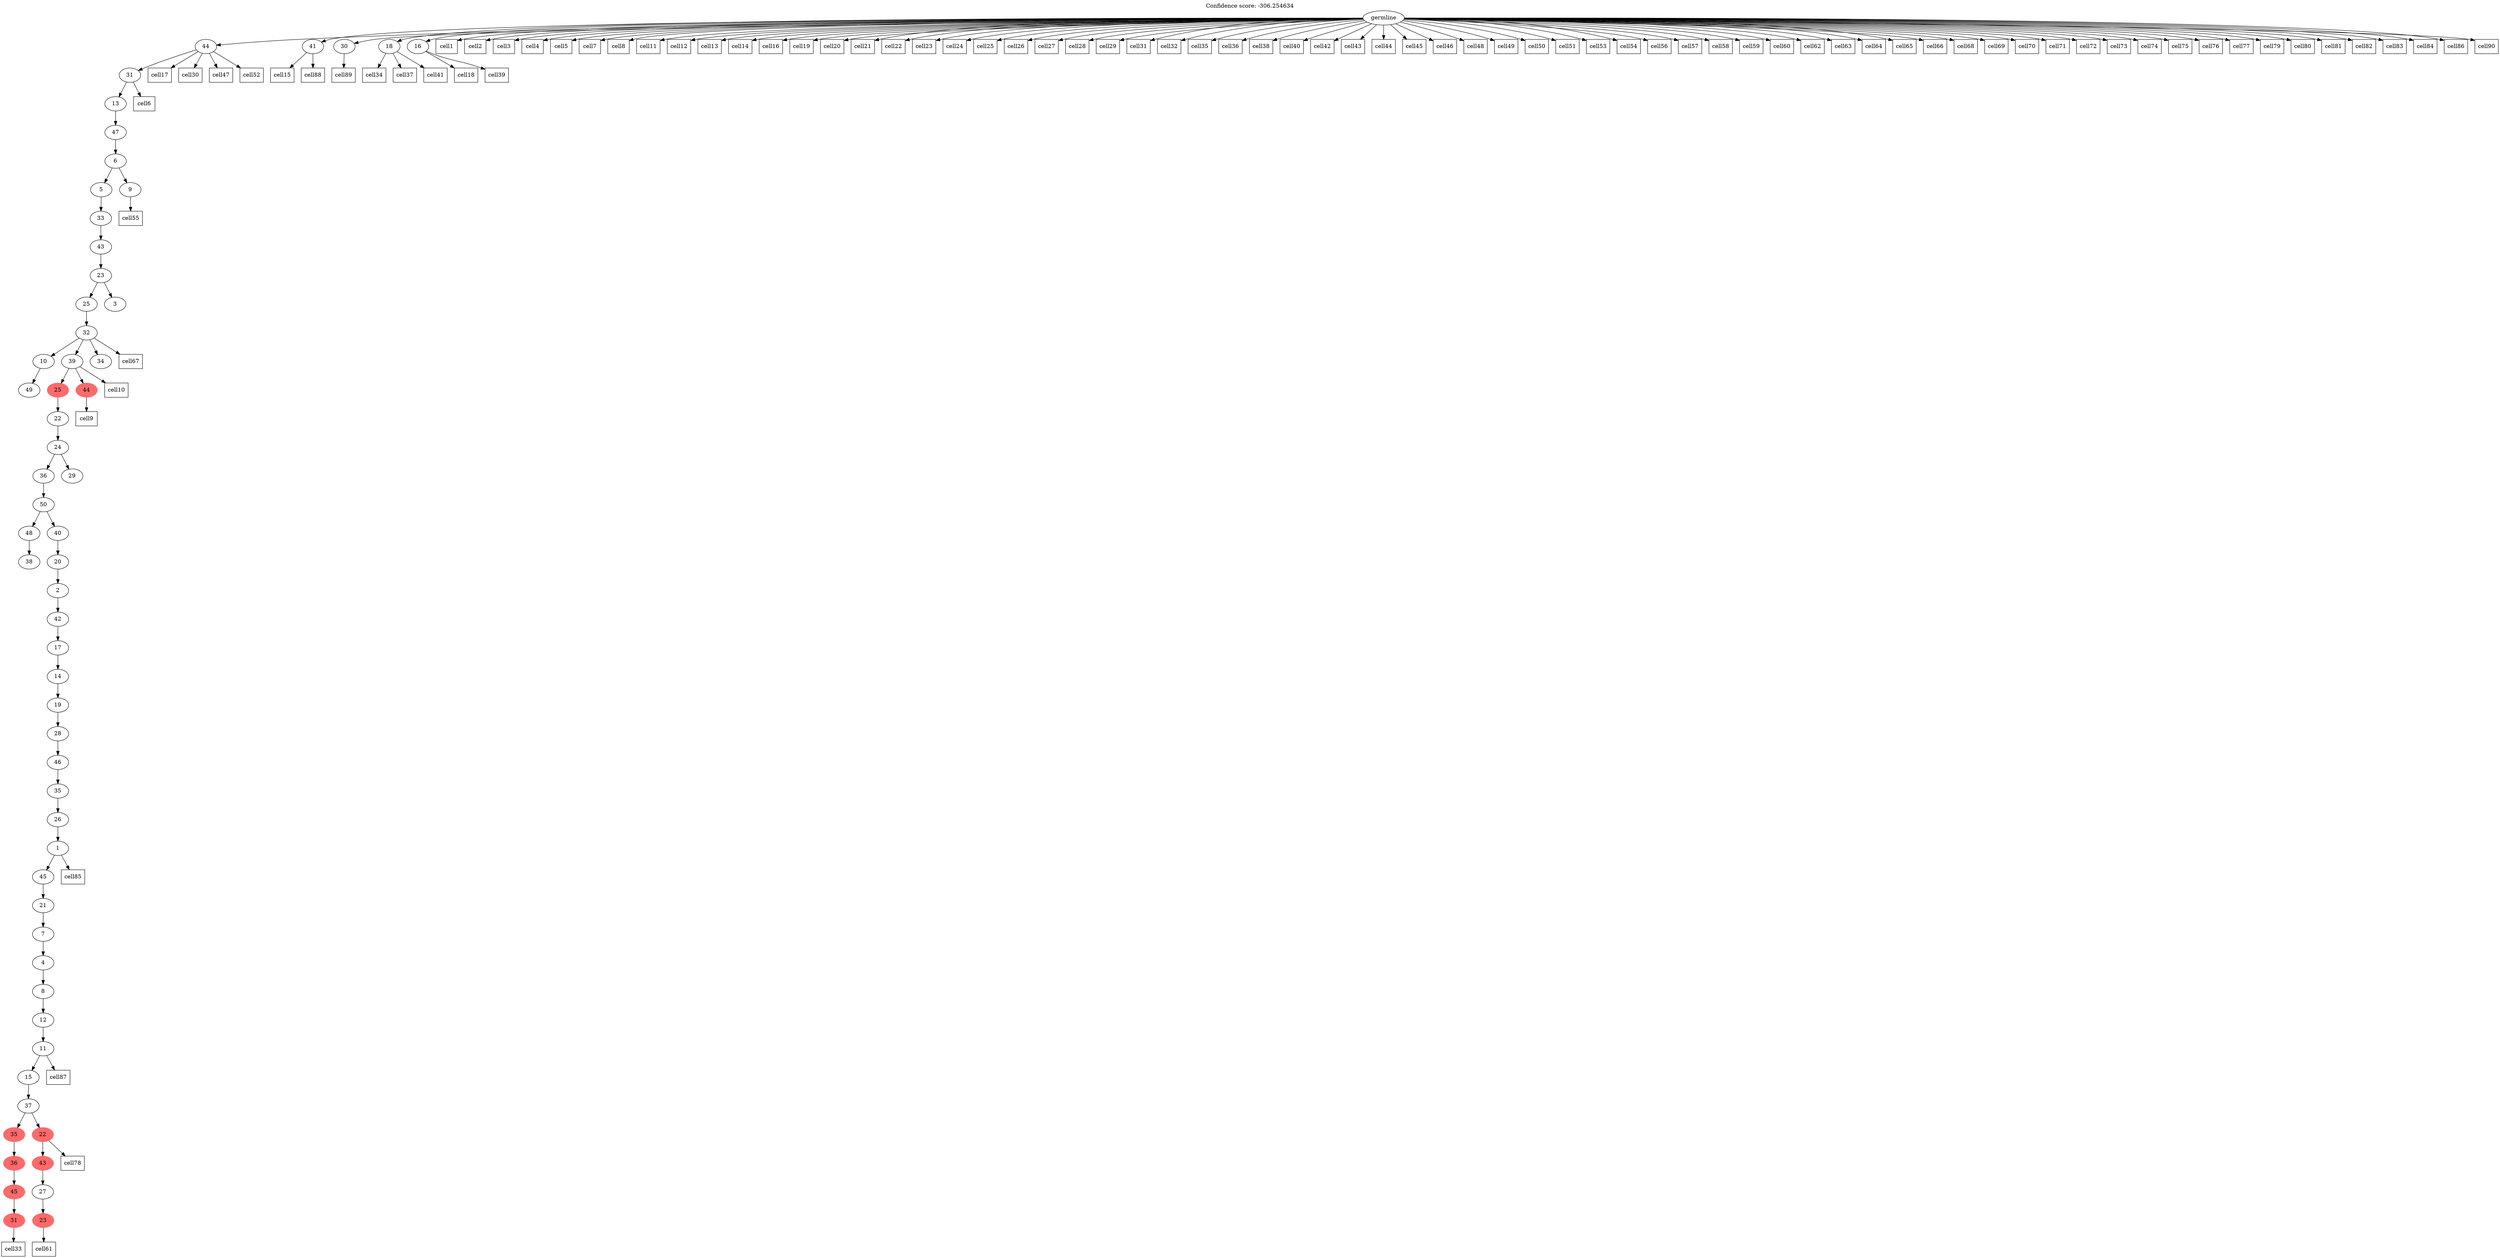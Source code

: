digraph g {
	"53" -> "54";
	"54" [label="49"];
	"49" -> "50";
	"50" [label="38"];
	"47" -> "48";
	"48" [color=indianred1, style=filled, label="31"];
	"46" -> "47";
	"47" [color=indianred1, style=filled, label="45"];
	"45" -> "46";
	"46" [color=indianred1, style=filled, label="36"];
	"43" -> "44";
	"44" [color=indianred1, style=filled, label="23"];
	"42" -> "43";
	"43" [label="27"];
	"41" -> "42";
	"42" [color=indianred1, style=filled, label="43"];
	"40" -> "41";
	"41" [color=indianred1, style=filled, label="22"];
	"40" -> "45";
	"45" [color=indianred1, style=filled, label="35"];
	"39" -> "40";
	"40" [label="37"];
	"38" -> "39";
	"39" [label="15"];
	"37" -> "38";
	"38" [label="11"];
	"36" -> "37";
	"37" [label="12"];
	"35" -> "36";
	"36" [label="8"];
	"34" -> "35";
	"35" [label="4"];
	"33" -> "34";
	"34" [label="7"];
	"32" -> "33";
	"33" [label="21"];
	"31" -> "32";
	"32" [label="45"];
	"30" -> "31";
	"31" [label="1"];
	"29" -> "30";
	"30" [label="26"];
	"28" -> "29";
	"29" [label="35"];
	"27" -> "28";
	"28" [label="46"];
	"26" -> "27";
	"27" [label="28"];
	"25" -> "26";
	"26" [label="19"];
	"24" -> "25";
	"25" [label="14"];
	"23" -> "24";
	"24" [label="17"];
	"22" -> "23";
	"23" [label="42"];
	"21" -> "22";
	"22" [label="2"];
	"20" -> "21";
	"21" [label="20"];
	"19" -> "20";
	"20" [label="40"];
	"19" -> "49";
	"49" [label="48"];
	"18" -> "19";
	"19" [label="50"];
	"17" -> "18";
	"18" [label="36"];
	"17" -> "51";
	"51" [label="29"];
	"16" -> "17";
	"17" [label="24"];
	"15" -> "16";
	"16" [label="22"];
	"14" -> "15";
	"15" [color=indianred1, style=filled, label="25"];
	"14" -> "52";
	"52" [color=indianred1, style=filled, label="44"];
	"13" -> "14";
	"14" [label="39"];
	"13" -> "53";
	"53" [label="10"];
	"13" -> "55";
	"55" [label="34"];
	"12" -> "13";
	"13" [label="32"];
	"11" -> "12";
	"12" [label="25"];
	"11" -> "56";
	"56" [label="3"];
	"10" -> "11";
	"11" [label="23"];
	"9" -> "10";
	"10" [label="43"];
	"8" -> "9";
	"9" [label="33"];
	"7" -> "8";
	"8" [label="5"];
	"7" -> "57";
	"57" [label="9"];
	"6" -> "7";
	"7" [label="6"];
	"5" -> "6";
	"6" [label="47"];
	"4" -> "5";
	"5" [label="13"];
	"3" -> "4";
	"4" [label="31"];
	"0" -> "1";
	"1" [label="41"];
	"0" -> "2";
	"2" [label="30"];
	"0" -> "3";
	"3" [label="44"];
	"0" -> "58";
	"58" [label="18"];
	"0" -> "59";
	"59" [label="16"];
	"0" [label="germline"];
	"0" -> "cell1";
	"cell1" [shape=box];
	"0" -> "cell2";
	"cell2" [shape=box];
	"0" -> "cell3";
	"cell3" [shape=box];
	"0" -> "cell4";
	"cell4" [shape=box];
	"0" -> "cell5";
	"cell5" [shape=box];
	"4" -> "cell6";
	"cell6" [shape=box];
	"0" -> "cell7";
	"cell7" [shape=box];
	"0" -> "cell8";
	"cell8" [shape=box];
	"52" -> "cell9";
	"cell9" [shape=box];
	"14" -> "cell10";
	"cell10" [shape=box];
	"0" -> "cell11";
	"cell11" [shape=box];
	"0" -> "cell12";
	"cell12" [shape=box];
	"0" -> "cell13";
	"cell13" [shape=box];
	"0" -> "cell14";
	"cell14" [shape=box];
	"1" -> "cell15";
	"cell15" [shape=box];
	"0" -> "cell16";
	"cell16" [shape=box];
	"3" -> "cell17";
	"cell17" [shape=box];
	"59" -> "cell18";
	"cell18" [shape=box];
	"0" -> "cell19";
	"cell19" [shape=box];
	"0" -> "cell20";
	"cell20" [shape=box];
	"0" -> "cell21";
	"cell21" [shape=box];
	"0" -> "cell22";
	"cell22" [shape=box];
	"0" -> "cell23";
	"cell23" [shape=box];
	"0" -> "cell24";
	"cell24" [shape=box];
	"0" -> "cell25";
	"cell25" [shape=box];
	"0" -> "cell26";
	"cell26" [shape=box];
	"0" -> "cell27";
	"cell27" [shape=box];
	"0" -> "cell28";
	"cell28" [shape=box];
	"0" -> "cell29";
	"cell29" [shape=box];
	"3" -> "cell30";
	"cell30" [shape=box];
	"0" -> "cell31";
	"cell31" [shape=box];
	"0" -> "cell32";
	"cell32" [shape=box];
	"48" -> "cell33";
	"cell33" [shape=box];
	"58" -> "cell34";
	"cell34" [shape=box];
	"0" -> "cell35";
	"cell35" [shape=box];
	"0" -> "cell36";
	"cell36" [shape=box];
	"58" -> "cell37";
	"cell37" [shape=box];
	"0" -> "cell38";
	"cell38" [shape=box];
	"59" -> "cell39";
	"cell39" [shape=box];
	"0" -> "cell40";
	"cell40" [shape=box];
	"58" -> "cell41";
	"cell41" [shape=box];
	"0" -> "cell42";
	"cell42" [shape=box];
	"0" -> "cell43";
	"cell43" [shape=box];
	"0" -> "cell44";
	"cell44" [shape=box];
	"0" -> "cell45";
	"cell45" [shape=box];
	"0" -> "cell46";
	"cell46" [shape=box];
	"3" -> "cell47";
	"cell47" [shape=box];
	"0" -> "cell48";
	"cell48" [shape=box];
	"0" -> "cell49";
	"cell49" [shape=box];
	"0" -> "cell50";
	"cell50" [shape=box];
	"0" -> "cell51";
	"cell51" [shape=box];
	"3" -> "cell52";
	"cell52" [shape=box];
	"0" -> "cell53";
	"cell53" [shape=box];
	"0" -> "cell54";
	"cell54" [shape=box];
	"57" -> "cell55";
	"cell55" [shape=box];
	"0" -> "cell56";
	"cell56" [shape=box];
	"0" -> "cell57";
	"cell57" [shape=box];
	"0" -> "cell58";
	"cell58" [shape=box];
	"0" -> "cell59";
	"cell59" [shape=box];
	"0" -> "cell60";
	"cell60" [shape=box];
	"44" -> "cell61";
	"cell61" [shape=box];
	"0" -> "cell62";
	"cell62" [shape=box];
	"0" -> "cell63";
	"cell63" [shape=box];
	"0" -> "cell64";
	"cell64" [shape=box];
	"0" -> "cell65";
	"cell65" [shape=box];
	"0" -> "cell66";
	"cell66" [shape=box];
	"13" -> "cell67";
	"cell67" [shape=box];
	"0" -> "cell68";
	"cell68" [shape=box];
	"0" -> "cell69";
	"cell69" [shape=box];
	"0" -> "cell70";
	"cell70" [shape=box];
	"0" -> "cell71";
	"cell71" [shape=box];
	"0" -> "cell72";
	"cell72" [shape=box];
	"0" -> "cell73";
	"cell73" [shape=box];
	"0" -> "cell74";
	"cell74" [shape=box];
	"0" -> "cell75";
	"cell75" [shape=box];
	"0" -> "cell76";
	"cell76" [shape=box];
	"0" -> "cell77";
	"cell77" [shape=box];
	"41" -> "cell78";
	"cell78" [shape=box];
	"0" -> "cell79";
	"cell79" [shape=box];
	"0" -> "cell80";
	"cell80" [shape=box];
	"0" -> "cell81";
	"cell81" [shape=box];
	"0" -> "cell82";
	"cell82" [shape=box];
	"0" -> "cell83";
	"cell83" [shape=box];
	"0" -> "cell84";
	"cell84" [shape=box];
	"31" -> "cell85";
	"cell85" [shape=box];
	"0" -> "cell86";
	"cell86" [shape=box];
	"38" -> "cell87";
	"cell87" [shape=box];
	"1" -> "cell88";
	"cell88" [shape=box];
	"2" -> "cell89";
	"cell89" [shape=box];
	"0" -> "cell90";
	"cell90" [shape=box];
	labelloc="t";
	label="Confidence score: -306.254634";
}
